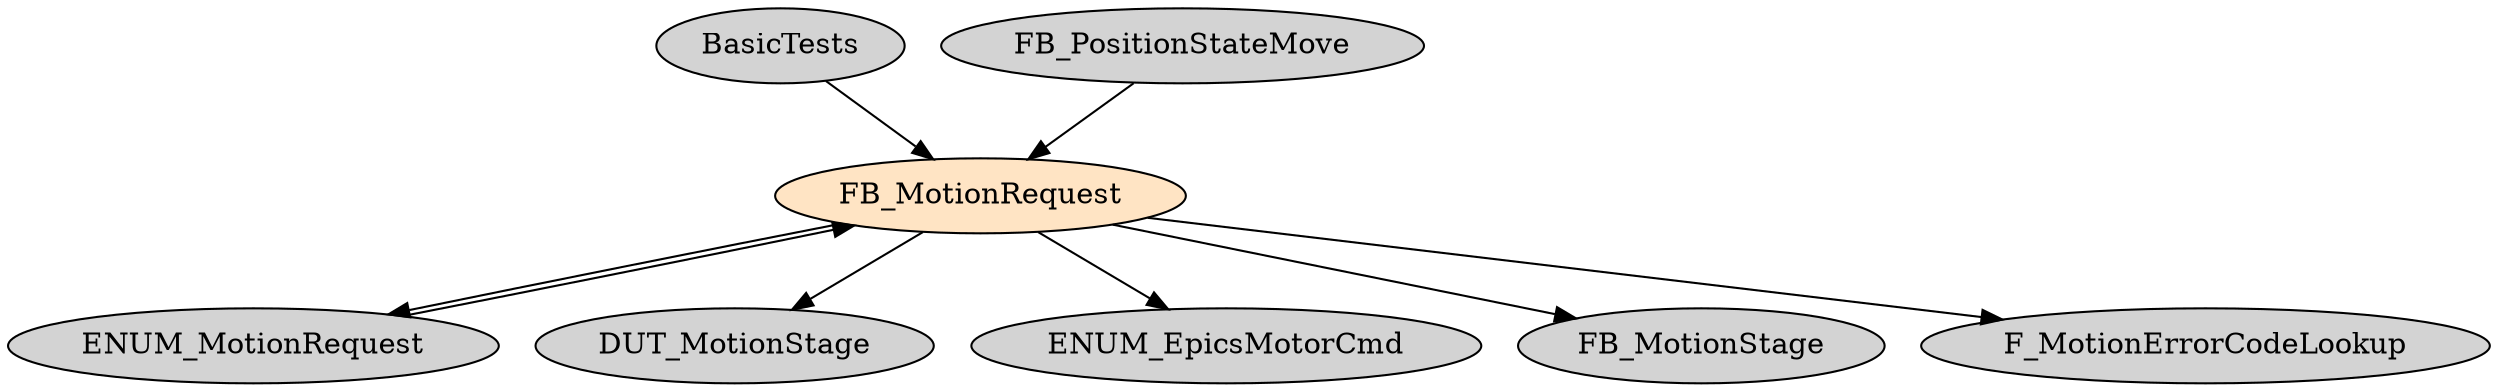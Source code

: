 digraph FB_MotionRequest {
     node [style=filled]
    FB_MotionRequest [fillcolor = bisque];
    BasicTests -> FB_MotionRequest;
    ENUM_MotionRequest -> FB_MotionRequest;
    FB_MotionRequest -> DUT_MotionStage;
    FB_MotionRequest -> ENUM_EpicsMotorCmd;
    FB_MotionRequest -> ENUM_MotionRequest;
    FB_MotionRequest -> FB_MotionStage;
    FB_MotionRequest -> F_MotionErrorCodeLookup;
    FB_PositionStateMove -> FB_MotionRequest;
}
